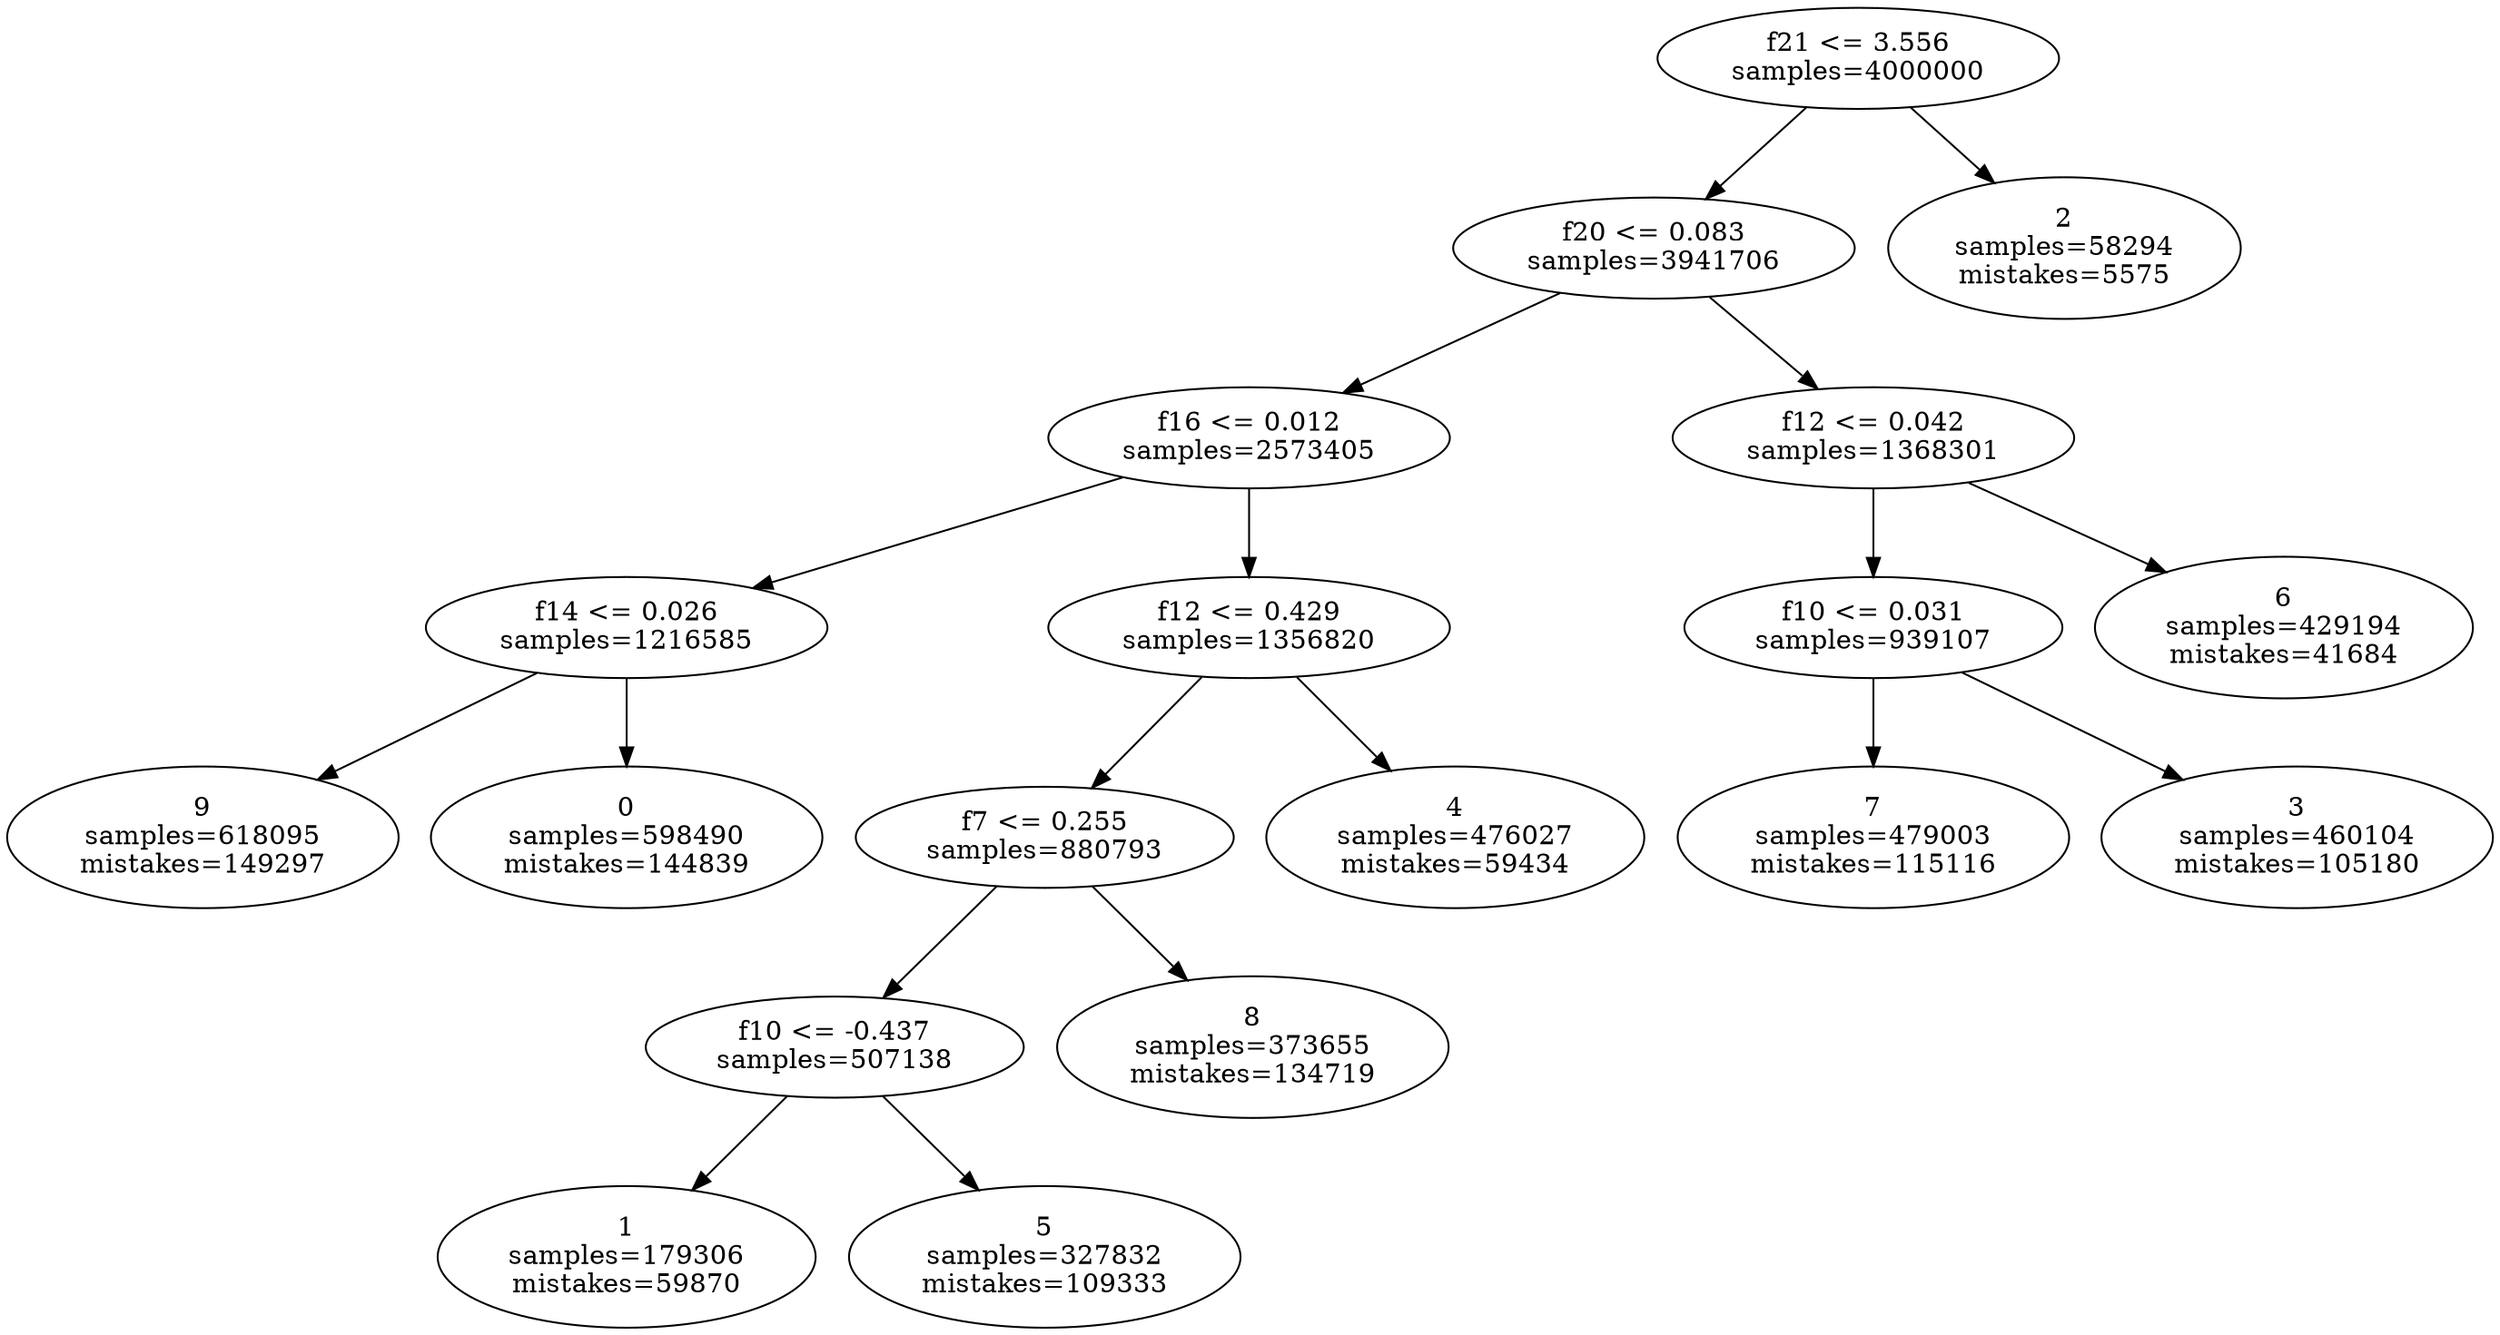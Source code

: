 digraph ClusteringTree {
n_0 [label="f21 <= 3.556
samples=\4000000"];
n_1 [label="f20 <= 0.083
samples=\3941706"];
n_2 [label="2
samples=\58294
mistakes=\5575"];
n_3 [label="f16 <= 0.012
samples=\2573405"];
n_4 [label="f12 <= 0.042
samples=\1368301"];
n_5 [label="f14 <= 0.026
samples=\1216585"];
n_6 [label="f12 <= 0.429
samples=\1356820"];
n_7 [label="f10 <= 0.031
samples=\939107"];
n_8 [label="6
samples=\429194
mistakes=\41684"];
n_9 [label="9
samples=\618095
mistakes=\149297"];
n_10 [label="0
samples=\598490
mistakes=\144839"];
n_11 [label="f7 <= 0.255
samples=\880793"];
n_12 [label="4
samples=\476027
mistakes=\59434"];
n_13 [label="7
samples=\479003
mistakes=\115116"];
n_14 [label="3
samples=\460104
mistakes=\105180"];
n_15 [label="f10 <= -0.437
samples=\507138"];
n_16 [label="8
samples=\373655
mistakes=\134719"];
n_17 [label="1
samples=\179306
mistakes=\59870"];
n_18 [label="5
samples=\327832
mistakes=\109333"];
n_0 -> n_1;
n_0 -> n_2;
n_1 -> n_3;
n_1 -> n_4;
n_3 -> n_5;
n_3 -> n_6;
n_4 -> n_7;
n_4 -> n_8;
n_5 -> n_9;
n_5 -> n_10;
n_6 -> n_11;
n_6 -> n_12;
n_7 -> n_13;
n_7 -> n_14;
n_11 -> n_15;
n_11 -> n_16;
n_15 -> n_17;
n_15 -> n_18;
}
